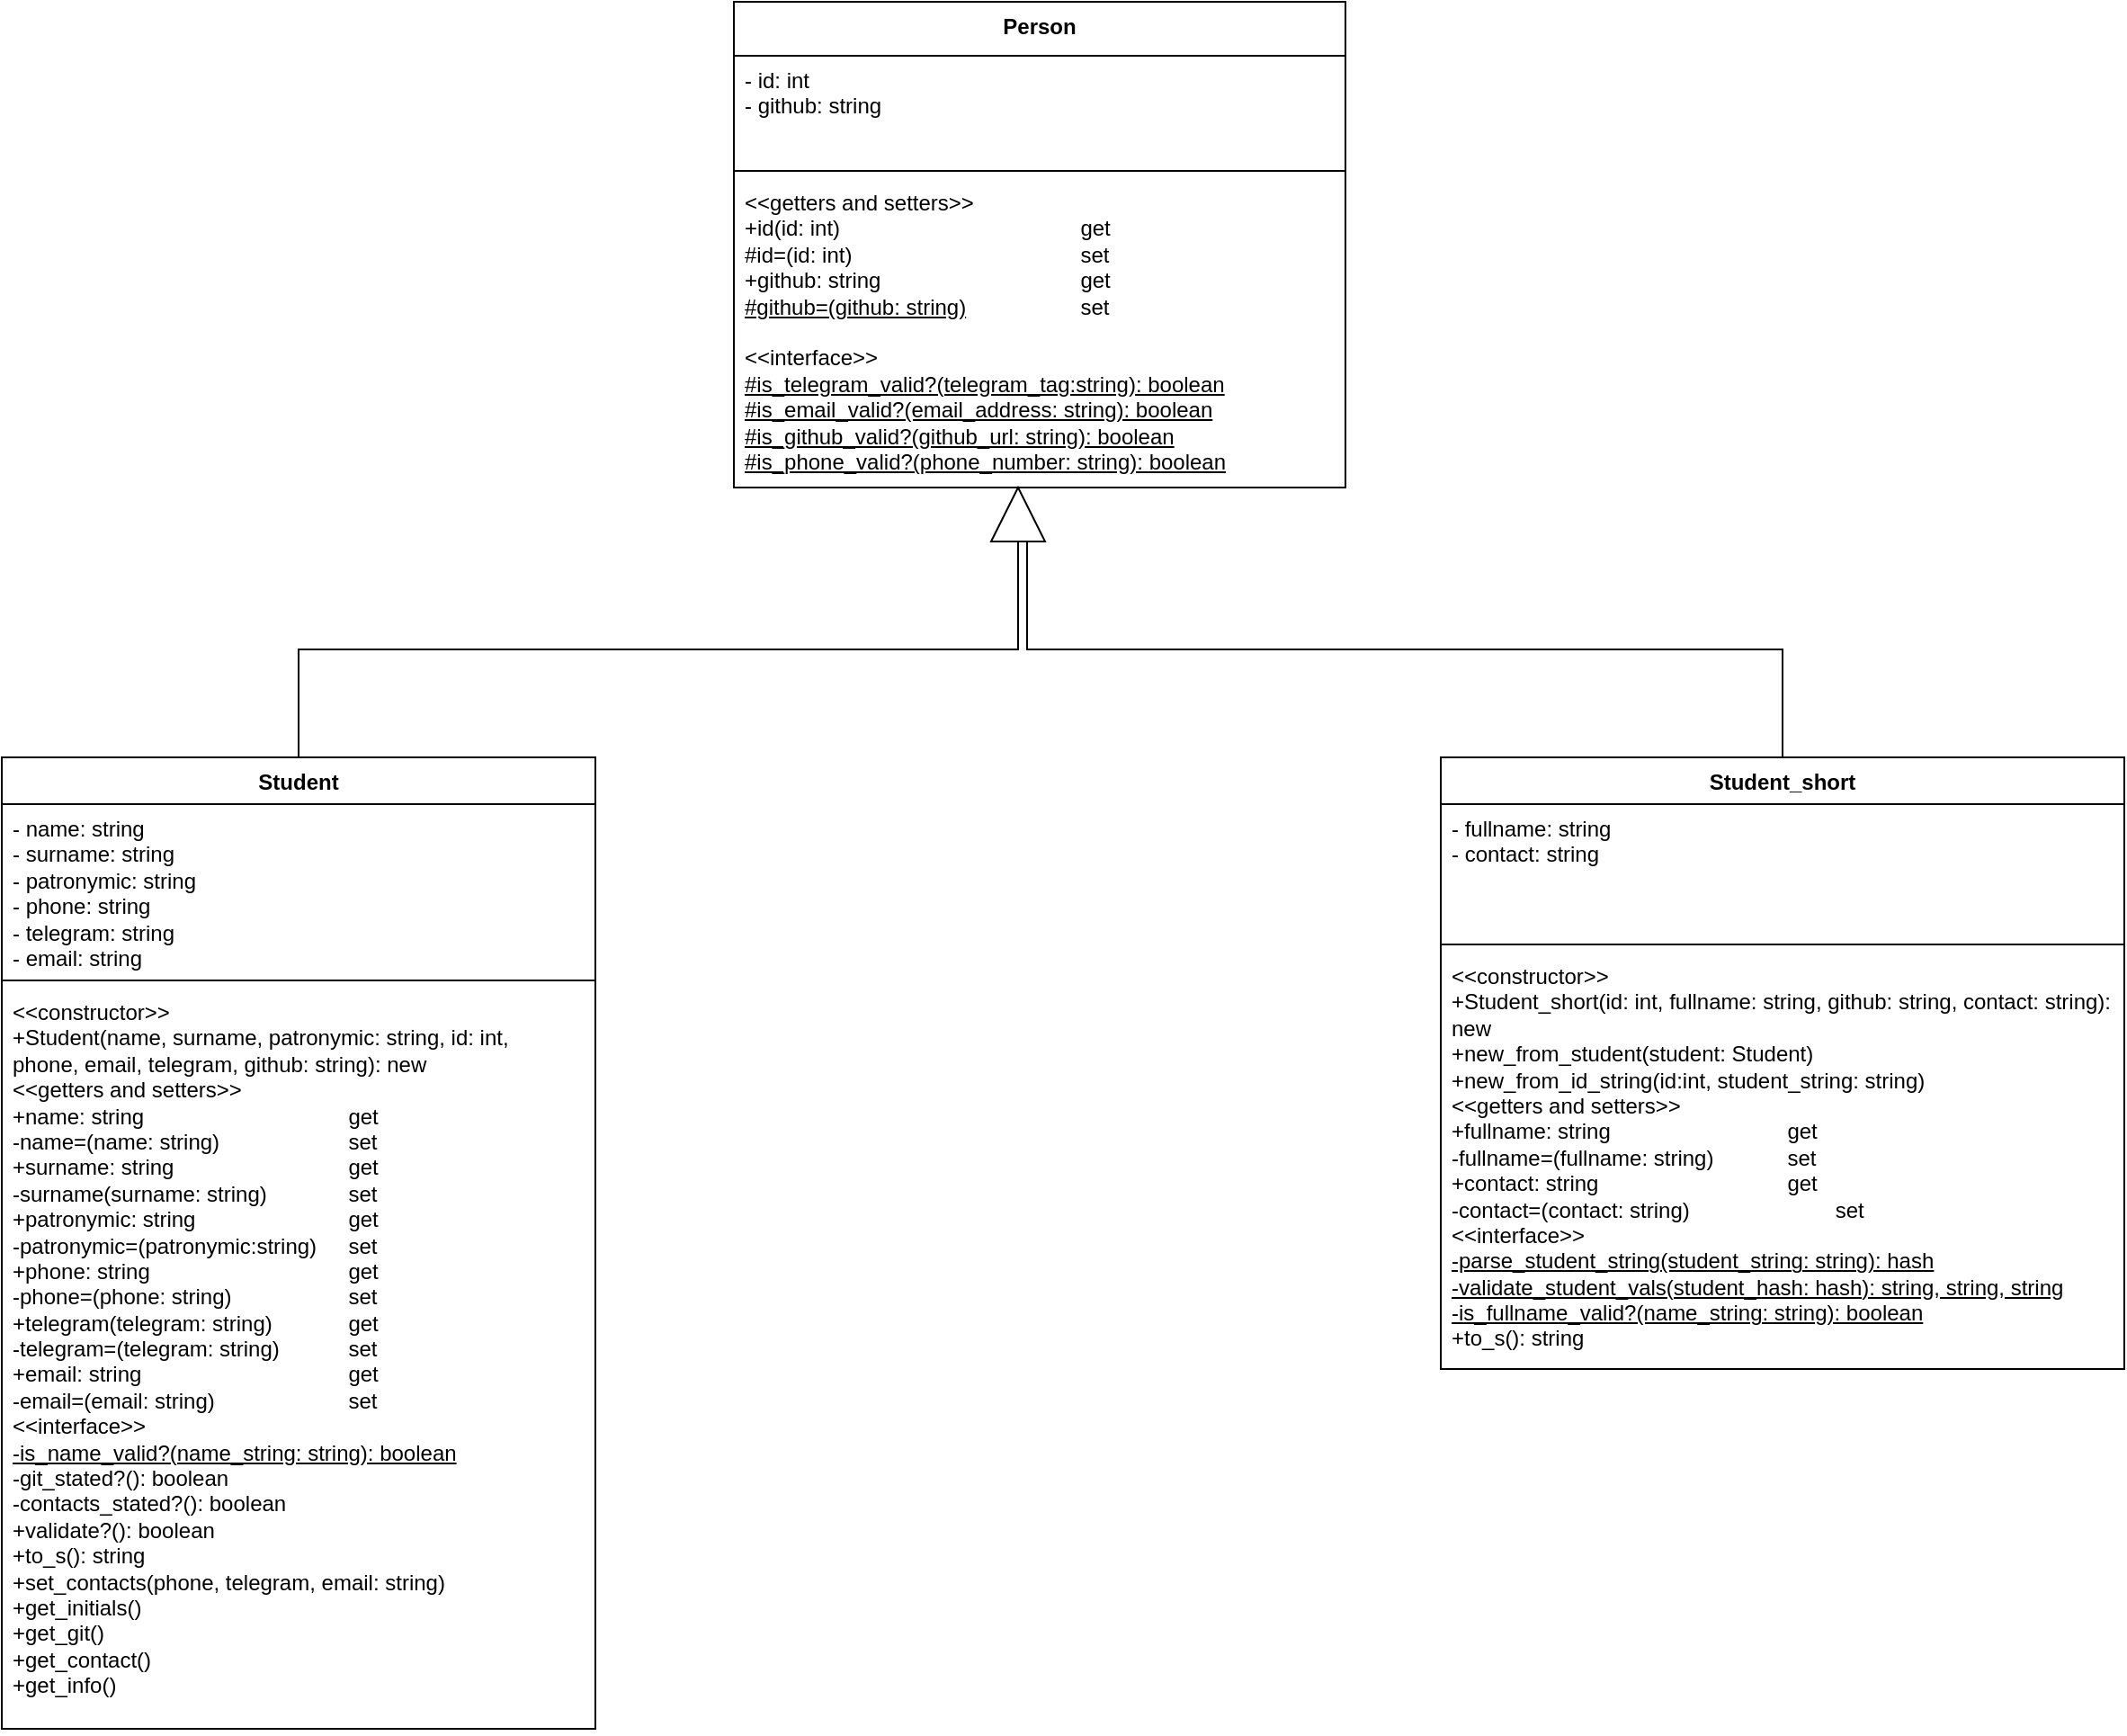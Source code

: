 <mxfile version="24.7.17">
  <diagram name="Page-1" id="Ctjg0No3zUCwtpp85kTk">
    <mxGraphModel dx="449" dy="605" grid="1" gridSize="10" guides="1" tooltips="1" connect="1" arrows="1" fold="1" page="1" pageScale="1" pageWidth="1654" pageHeight="2336" math="0" shadow="0">
      <root>
        <mxCell id="0" />
        <mxCell id="1" parent="0" />
        <mxCell id="KuUxCCZHSnEd986gLyKA-1" value="Student" style="swimlane;fontStyle=1;align=center;verticalAlign=top;childLayout=stackLayout;horizontal=1;startSize=26;horizontalStack=0;resizeParent=1;resizeParentMax=0;resizeLast=0;collapsible=1;marginBottom=0;whiteSpace=wrap;html=1;" parent="1" vertex="1">
          <mxGeometry x="80" y="660" width="330" height="540" as="geometry">
            <mxRectangle x="385" y="350" width="80" height="30" as="alternateBounds" />
          </mxGeometry>
        </mxCell>
        <mxCell id="KuUxCCZHSnEd986gLyKA-2" value="&lt;div&gt;- name: string&lt;/div&gt;&lt;div&gt;- surname: string&lt;/div&gt;&lt;div&gt;- patronymic: string&lt;/div&gt;&lt;div&gt;- phone: string&lt;/div&gt;&lt;div&gt;- telegram: string&lt;/div&gt;&lt;div&gt;- email: string&lt;/div&gt;" style="text;strokeColor=none;fillColor=none;align=left;verticalAlign=top;spacingLeft=4;spacingRight=4;overflow=hidden;rotatable=0;points=[[0,0.5],[1,0.5]];portConstraint=eastwest;whiteSpace=wrap;html=1;" parent="KuUxCCZHSnEd986gLyKA-1" vertex="1">
          <mxGeometry y="26" width="330" height="94" as="geometry" />
        </mxCell>
        <mxCell id="KuUxCCZHSnEd986gLyKA-3" value="" style="line;strokeWidth=1;fillColor=none;align=left;verticalAlign=middle;spacingTop=-1;spacingLeft=3;spacingRight=3;rotatable=0;labelPosition=right;points=[];portConstraint=eastwest;strokeColor=inherit;" parent="KuUxCCZHSnEd986gLyKA-1" vertex="1">
          <mxGeometry y="120" width="330" height="8" as="geometry" />
        </mxCell>
        <mxCell id="KuUxCCZHSnEd986gLyKA-4" value="&amp;lt;&amp;lt;constructor&amp;gt;&amp;gt;&lt;div&gt;+Student(name, surname, patronymic: string, id: int,&amp;nbsp;&lt;/div&gt;&lt;div&gt;phone, email, telegram, github: string): new&lt;/div&gt;&lt;div&gt;&amp;lt;&amp;lt;getters and setters&amp;gt;&amp;gt;&lt;/div&gt;&lt;div&gt;+name: string&lt;span style=&quot;white-space: pre;&quot;&gt;&#x9;&lt;/span&gt;&lt;span style=&quot;white-space: pre;&quot;&gt;&#x9;&lt;span style=&quot;white-space: pre;&quot;&gt;&#x9;&lt;/span&gt;&lt;span style=&quot;white-space: pre;&quot;&gt;&#x9;&lt;span style=&quot;white-space: pre;&quot;&gt;&#x9;&lt;/span&gt;&lt;/span&gt;&lt;/span&gt;get&lt;/div&gt;&lt;div&gt;-name=(name: string)&lt;span style=&quot;white-space: pre;&quot;&gt;&#x9;&lt;/span&gt;&lt;span style=&quot;white-space: pre;&quot;&gt;&#x9;&lt;span style=&quot;white-space: pre;&quot;&gt;&#x9;&lt;/span&gt;&lt;/span&gt;set&lt;/div&gt;&lt;div&gt;+surname: string&lt;span style=&quot;white-space: pre;&quot;&gt;&#x9;&lt;/span&gt;&lt;span style=&quot;white-space: pre;&quot;&gt;&#x9;&lt;/span&gt;&lt;span style=&quot;white-space: pre;&quot;&gt;&#x9;&lt;span style=&quot;white-space: pre;&quot;&gt;&#x9;&lt;/span&gt;&lt;/span&gt;get&lt;/div&gt;&lt;div&gt;-surname(surname: string)&lt;span style=&quot;white-space: pre;&quot;&gt;&#x9;&lt;span style=&quot;white-space: pre;&quot;&gt;&#x9;&lt;/span&gt;&lt;/span&gt;set&lt;/div&gt;&lt;div&gt;+patronymic: string&lt;span style=&quot;white-space: pre;&quot;&gt;&#x9;&lt;/span&gt;&lt;span style=&quot;white-space: pre;&quot;&gt;&#x9;&lt;/span&gt;&lt;span style=&quot;white-space: pre;&quot;&gt;&#x9;&lt;span style=&quot;white-space: pre;&quot;&gt;&#x9;&lt;/span&gt;&lt;/span&gt;get&lt;/div&gt;&lt;div&gt;-patronymic=(patronymic:string)&lt;span style=&quot;white-space: pre;&quot;&gt;&#x9;&lt;/span&gt;set&lt;/div&gt;&lt;div&gt;+phone: string&lt;span style=&quot;white-space: pre;&quot;&gt;&#x9;&lt;/span&gt;&lt;span style=&quot;white-space: pre;&quot;&gt;&#x9;&lt;/span&gt;&lt;span style=&quot;white-space: pre;&quot;&gt;&#x9;&lt;/span&gt;&lt;span style=&quot;white-space: pre;&quot;&gt;&#x9;&lt;/span&gt;&lt;span style=&quot;white-space: pre;&quot;&gt;&#x9;&lt;/span&gt;get&lt;/div&gt;&lt;div&gt;-phone=(phone: string)&lt;span style=&quot;white-space: pre;&quot;&gt;&#x9;&lt;/span&gt;&lt;span style=&quot;white-space: pre;&quot;&gt;&#x9;&lt;/span&gt;&lt;span style=&quot;white-space: pre;&quot;&gt;&#x9;&lt;/span&gt;set&lt;/div&gt;&lt;div&gt;+telegram(telegram: string)&lt;span style=&quot;white-space: pre;&quot;&gt;&#x9;&lt;/span&gt;&lt;span style=&quot;white-space: pre;&quot;&gt;&#x9;&lt;/span&gt;get&lt;/div&gt;&lt;div&gt;-telegram=(telegram: string)&lt;span style=&quot;white-space: pre;&quot;&gt;&#x9;&lt;/span&gt;&lt;span style=&quot;white-space: pre;&quot;&gt;&#x9;&lt;/span&gt;set&lt;/div&gt;&lt;div&gt;+email: string&lt;span style=&quot;white-space: pre;&quot;&gt;&#x9;&lt;/span&gt;&lt;span style=&quot;white-space: pre;&quot;&gt;&#x9;&lt;/span&gt;&lt;span style=&quot;white-space: pre;&quot;&gt;&#x9;&lt;/span&gt;&lt;span style=&quot;white-space: pre;&quot;&gt;&#x9;&lt;/span&gt;&lt;span style=&quot;white-space: pre;&quot;&gt;&#x9;&lt;/span&gt;get&lt;/div&gt;&lt;div&gt;-email=(email: string)&lt;span style=&quot;white-space: pre;&quot;&gt;&#x9;&lt;/span&gt;&lt;span style=&quot;white-space: pre;&quot;&gt;&#x9;&lt;/span&gt;&lt;span style=&quot;white-space: pre;&quot;&gt;&#x9;&lt;/span&gt;set&lt;/div&gt;&lt;div&gt;&amp;lt;&amp;lt;interface&amp;gt;&amp;gt;&lt;/div&gt;&lt;div&gt;&lt;u&gt;-is_name_valid?(name_string: string): boolean&lt;/u&gt;&lt;/div&gt;&lt;div&gt;-git_stated?(): boolean&lt;/div&gt;&lt;div&gt;-contacts_stated?(): boolean&lt;/div&gt;&lt;div&gt;+validate?(): boolean&lt;/div&gt;&lt;div&gt;+to_s(): string&lt;/div&gt;&lt;div&gt;+set_contacts(phone, telegram, email: string)&lt;/div&gt;&lt;div&gt;+get_initials()&lt;/div&gt;&lt;div&gt;+get_git()&lt;/div&gt;&lt;div&gt;+get_contact()&lt;/div&gt;&lt;div&gt;+get_info()&lt;/div&gt;" style="text;strokeColor=none;fillColor=none;align=left;verticalAlign=top;spacingLeft=4;spacingRight=4;overflow=hidden;rotatable=0;points=[[0,0.5],[1,0.5]];portConstraint=eastwest;whiteSpace=wrap;html=1;" parent="KuUxCCZHSnEd986gLyKA-1" vertex="1">
          <mxGeometry y="128" width="330" height="412" as="geometry" />
        </mxCell>
        <mxCell id="AG0WjQAsVARgPapO6NZo-1" value="Student_short" style="swimlane;fontStyle=1;align=center;verticalAlign=top;childLayout=stackLayout;horizontal=1;startSize=26;horizontalStack=0;resizeParent=1;resizeParentMax=0;resizeLast=0;collapsible=1;marginBottom=0;whiteSpace=wrap;html=1;" parent="1" vertex="1">
          <mxGeometry x="880" y="660" width="380" height="340" as="geometry" />
        </mxCell>
        <mxCell id="AG0WjQAsVARgPapO6NZo-2" value="&lt;div&gt;- fullname: string&lt;/div&gt;&lt;div&gt;&lt;span style=&quot;background-color: initial;&quot;&gt;- contact: string&lt;/span&gt;&lt;br&gt;&lt;/div&gt;" style="text;strokeColor=none;fillColor=none;align=left;verticalAlign=top;spacingLeft=4;spacingRight=4;overflow=hidden;rotatable=0;points=[[0,0.5],[1,0.5]];portConstraint=eastwest;whiteSpace=wrap;html=1;" parent="AG0WjQAsVARgPapO6NZo-1" vertex="1">
          <mxGeometry y="26" width="380" height="74" as="geometry" />
        </mxCell>
        <mxCell id="AG0WjQAsVARgPapO6NZo-3" value="" style="line;strokeWidth=1;fillColor=none;align=left;verticalAlign=middle;spacingTop=-1;spacingLeft=3;spacingRight=3;rotatable=0;labelPosition=right;points=[];portConstraint=eastwest;strokeColor=inherit;" parent="AG0WjQAsVARgPapO6NZo-1" vertex="1">
          <mxGeometry y="100" width="380" height="8" as="geometry" />
        </mxCell>
        <mxCell id="AG0WjQAsVARgPapO6NZo-4" value="&lt;div&gt;&amp;lt;&amp;lt;constructor&amp;gt;&amp;gt;&lt;/div&gt;&lt;div&gt;+Student_short(id: int, fullname: string, github: string, contact: string): new&lt;/div&gt;&lt;div&gt;+new_from_student(student: Student)&lt;/div&gt;&lt;div&gt;+new_from_id_string(id:int, student_string: string)&lt;/div&gt;&amp;lt;&amp;lt;getters and setters&amp;gt;&amp;gt;&lt;div&gt;+fullname: string&lt;span style=&quot;white-space: pre;&quot;&gt;&#x9;&lt;span style=&quot;white-space: pre;&quot;&gt;&#x9;&lt;span style=&quot;white-space: pre;&quot;&gt;&#x9;&lt;/span&gt;&lt;span style=&quot;white-space: pre;&quot;&gt;&#x9;&lt;/span&gt;&lt;/span&gt;&lt;/span&gt;get&lt;/div&gt;&lt;div&gt;-fullname=(fullname: string)&lt;span style=&quot;white-space: pre;&quot;&gt;&#x9;&lt;/span&gt;&lt;span style=&quot;white-space: pre;&quot;&gt;&#x9;&lt;/span&gt;set&lt;/div&gt;&lt;div&gt;&lt;div&gt;+contact: string&lt;span style=&quot;white-space: pre;&quot;&gt;&#x9;&lt;/span&gt;&lt;span style=&quot;white-space: pre;&quot;&gt;&#x9;&lt;/span&gt;&lt;span style=&quot;white-space: pre;&quot;&gt;&#x9;&lt;/span&gt;&lt;span style=&quot;white-space: pre;&quot;&gt;&#x9;&lt;/span&gt;get&lt;/div&gt;&lt;div&gt;-contact=(contact: string)&lt;span style=&quot;white-space: pre;&quot;&gt;&#x9;&lt;/span&gt;&lt;span style=&quot;white-space: pre;&quot;&gt;&#x9;&lt;/span&gt;&lt;span style=&quot;white-space: pre;&quot;&gt;&#x9;&lt;/span&gt;set&lt;/div&gt;&lt;div&gt;&amp;lt;&amp;lt;interface&amp;gt;&amp;gt;&lt;/div&gt;&lt;/div&gt;&lt;div&gt;&lt;u&gt;-parse_student_string(student_string: string): hash&lt;/u&gt;&lt;/div&gt;&lt;div&gt;&lt;u&gt;-validate_student_vals(student_hash: hash): string, string, string&lt;/u&gt;&lt;/div&gt;&lt;div&gt;&lt;div&gt;&lt;u&gt;-is_fullname_valid?(name_string: string): boolean&lt;/u&gt;&lt;/div&gt;&lt;div&gt;&lt;span style=&quot;background-color: initial;&quot;&gt;+to_s(): string&lt;/span&gt;&lt;br&gt;&lt;/div&gt;&lt;/div&gt;&lt;div&gt;&lt;br&gt;&lt;/div&gt;" style="text;strokeColor=none;fillColor=none;align=left;verticalAlign=top;spacingLeft=4;spacingRight=4;overflow=hidden;rotatable=0;points=[[0,0.5],[1,0.5]];portConstraint=eastwest;whiteSpace=wrap;html=1;" parent="AG0WjQAsVARgPapO6NZo-1" vertex="1">
          <mxGeometry y="108" width="380" height="232" as="geometry" />
        </mxCell>
        <mxCell id="AG0WjQAsVARgPapO6NZo-15" value="Person" style="swimlane;fontStyle=1;align=center;verticalAlign=top;childLayout=stackLayout;horizontal=1;startSize=30;horizontalStack=0;resizeParent=1;resizeParentMax=0;resizeLast=0;collapsible=1;marginBottom=0;whiteSpace=wrap;html=1;" parent="1" vertex="1">
          <mxGeometry x="487" y="240" width="340" height="270" as="geometry" />
        </mxCell>
        <mxCell id="AG0WjQAsVARgPapO6NZo-16" value="- id: int&lt;div&gt;- github: string&lt;/div&gt;" style="text;strokeColor=none;fillColor=none;align=left;verticalAlign=top;spacingLeft=4;spacingRight=4;overflow=hidden;rotatable=0;points=[[0,0.5],[1,0.5]];portConstraint=eastwest;whiteSpace=wrap;html=1;" parent="AG0WjQAsVARgPapO6NZo-15" vertex="1">
          <mxGeometry y="30" width="340" height="60" as="geometry" />
        </mxCell>
        <mxCell id="AG0WjQAsVARgPapO6NZo-17" value="" style="line;strokeWidth=1;fillColor=none;align=left;verticalAlign=middle;spacingTop=-1;spacingLeft=3;spacingRight=3;rotatable=0;labelPosition=right;points=[];portConstraint=eastwest;strokeColor=inherit;" parent="AG0WjQAsVARgPapO6NZo-15" vertex="1">
          <mxGeometry y="90" width="340" height="8" as="geometry" />
        </mxCell>
        <mxCell id="AG0WjQAsVARgPapO6NZo-18" value="&amp;lt;&amp;lt;getters and setters&amp;gt;&amp;gt;&lt;div&gt;+id(id: int)&lt;span style=&quot;white-space: pre;&quot;&gt;&#x9;&lt;/span&gt;&lt;span style=&quot;white-space: pre;&quot;&gt;&#x9;&lt;/span&gt;&lt;span style=&quot;white-space: pre;&quot;&gt;&#x9;&lt;span style=&quot;white-space: pre;&quot;&gt;&#x9;&lt;span style=&quot;white-space: pre;&quot;&gt;&#x9;&lt;/span&gt;&lt;/span&gt;get&lt;/span&gt;&lt;/div&gt;&lt;div&gt;#id=(id: int)&lt;span style=&quot;white-space: pre;&quot;&gt;&#x9;&lt;/span&gt;&lt;span style=&quot;white-space: pre;&quot;&gt;&#x9;&lt;/span&gt;&lt;span style=&quot;white-space: pre;&quot;&gt;&#x9;&lt;/span&gt;&lt;span style=&quot;white-space: pre;&quot;&gt;&#x9;&lt;/span&gt;&lt;span style=&quot;white-space: pre;&quot;&gt;&#x9;&lt;/span&gt;set&lt;span style=&quot;white-space: pre;&quot;&gt;&#x9;&lt;/span&gt;&lt;span style=&quot;white-space: pre;&quot;&gt;&#x9;&lt;/span&gt;&lt;span style=&quot;white-space: pre;&quot;&gt;&#x9;&lt;/span&gt;&lt;span style=&quot;white-space: pre;&quot;&gt;&#x9;&lt;/span&gt;&lt;/div&gt;&lt;div&gt;&lt;div&gt;+github: string&lt;span style=&quot;white-space: pre;&quot;&gt;&#x9;&lt;/span&gt;&lt;span style=&quot;white-space: pre;&quot;&gt;&#x9;&lt;/span&gt;&lt;span style=&quot;white-space: pre;&quot;&gt;&#x9;&lt;/span&gt;&lt;span style=&quot;white-space: pre;&quot;&gt;&#x9;&lt;/span&gt;&lt;span style=&quot;white-space: pre;&quot;&gt;&#x9;&lt;/span&gt;get&lt;/div&gt;&lt;div&gt;&lt;u&gt;#github=(github: string)&lt;/u&gt;&lt;span style=&quot;white-space: pre;&quot;&gt;&#x9;&lt;/span&gt;&lt;span style=&quot;white-space: pre;&quot;&gt;&#x9;&lt;/span&gt;&lt;span style=&quot;white-space: pre;&quot;&gt;&#x9;&lt;/span&gt;set&lt;/div&gt;&lt;/div&gt;&lt;div&gt;&lt;br&gt;&lt;/div&gt;&lt;div&gt;&amp;lt;&amp;lt;interface&amp;gt;&amp;gt;&lt;/div&gt;&lt;div&gt;&lt;div&gt;&lt;div&gt;&lt;u&gt;#is_telegram_valid?(telegram_tag:string): boolean&lt;/u&gt;&lt;/div&gt;&lt;div&gt;&lt;u&gt;#is_email_valid?(email_address: string): boolean&lt;/u&gt;&lt;/div&gt;&lt;div&gt;&lt;u&gt;#is_github_valid?(github_url: string): boolean&lt;/u&gt;&lt;/div&gt;&lt;/div&gt;&lt;div&gt;&lt;u&gt;#is_phone_valid?(phone_number: string): boolean&lt;/u&gt;&lt;u&gt;&lt;br&gt;&lt;/u&gt;&lt;/div&gt;&lt;div&gt;&lt;/div&gt;&lt;/div&gt;" style="text;strokeColor=none;fillColor=none;align=left;verticalAlign=top;spacingLeft=4;spacingRight=4;overflow=hidden;rotatable=0;points=[[0,0.5],[1,0.5]];portConstraint=eastwest;whiteSpace=wrap;html=1;" parent="AG0WjQAsVARgPapO6NZo-15" vertex="1">
          <mxGeometry y="98" width="340" height="172" as="geometry" />
        </mxCell>
        <mxCell id="yhVLueEcTePNYkWDDuFC-2" value="" style="triangle;whiteSpace=wrap;html=1;rotation=-90;" parent="1" vertex="1">
          <mxGeometry x="630" y="510" width="30" height="30" as="geometry" />
        </mxCell>
        <mxCell id="yhVLueEcTePNYkWDDuFC-4" value="" style="edgeStyle=elbowEdgeStyle;elbow=vertical;endArrow=none;html=1;curved=0;rounded=0;entryX=0;entryY=0.5;entryDx=0;entryDy=0;endFill=0;" parent="1" source="KuUxCCZHSnEd986gLyKA-1" target="yhVLueEcTePNYkWDDuFC-2" edge="1">
          <mxGeometry width="50" height="50" relative="1" as="geometry">
            <mxPoint x="320" y="620" as="sourcePoint" />
            <mxPoint x="370" y="570" as="targetPoint" />
          </mxGeometry>
        </mxCell>
        <mxCell id="yhVLueEcTePNYkWDDuFC-8" value="" style="edgeStyle=elbowEdgeStyle;elbow=vertical;endArrow=none;html=1;curved=0;rounded=0;endSize=8;startSize=8;endFill=0;" parent="1" source="AG0WjQAsVARgPapO6NZo-1" edge="1">
          <mxGeometry width="50" height="50" relative="1" as="geometry">
            <mxPoint x="960" y="540" as="sourcePoint" />
            <mxPoint x="650" y="540" as="targetPoint" />
          </mxGeometry>
        </mxCell>
      </root>
    </mxGraphModel>
  </diagram>
</mxfile>
